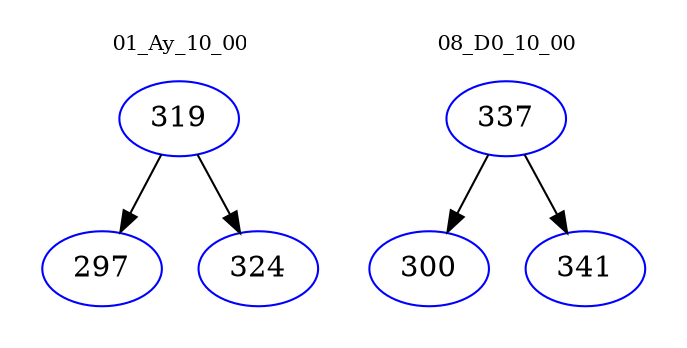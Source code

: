 digraph{
subgraph cluster_0 {
color = white
label = "01_Ay_10_00";
fontsize=10;
T0_319 [label="319", color="blue"]
T0_319 -> T0_297 [color="black"]
T0_297 [label="297", color="blue"]
T0_319 -> T0_324 [color="black"]
T0_324 [label="324", color="blue"]
}
subgraph cluster_1 {
color = white
label = "08_D0_10_00";
fontsize=10;
T1_337 [label="337", color="blue"]
T1_337 -> T1_300 [color="black"]
T1_300 [label="300", color="blue"]
T1_337 -> T1_341 [color="black"]
T1_341 [label="341", color="blue"]
}
}
